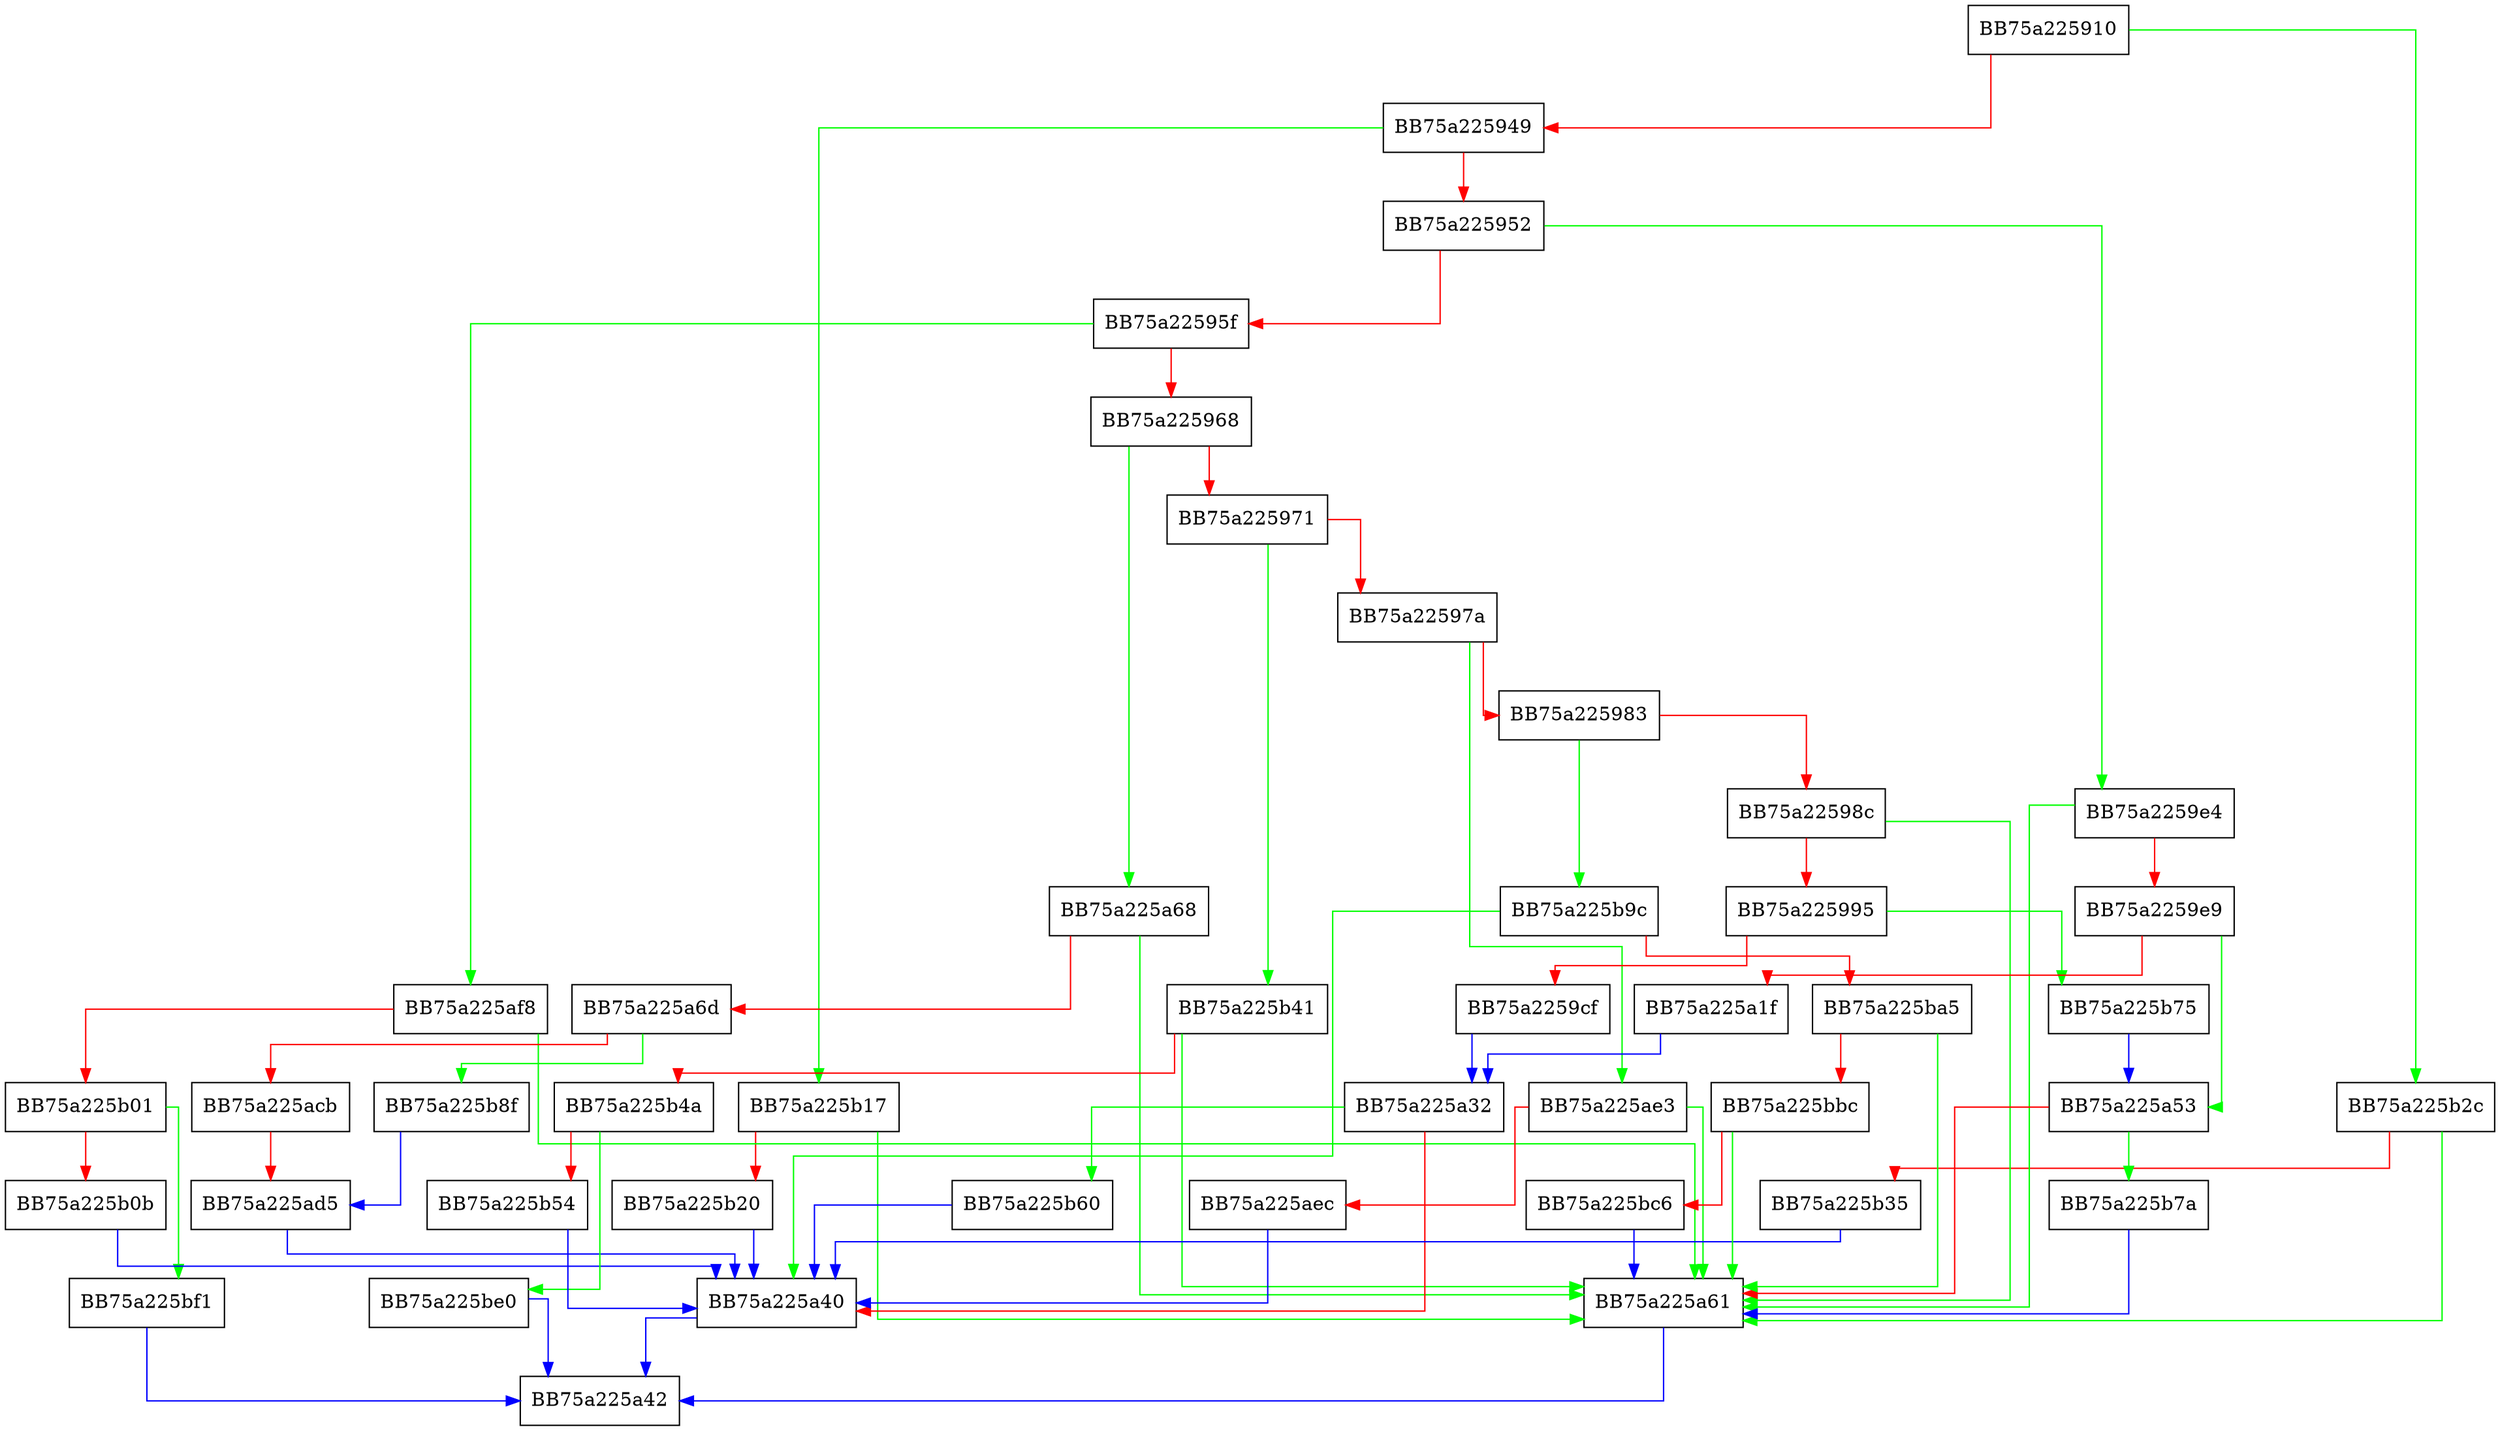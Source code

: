 digraph StartComposite {
  node [shape="box"];
  graph [splines=ortho];
  BB75a225910 -> BB75a225b2c [color="green"];
  BB75a225910 -> BB75a225949 [color="red"];
  BB75a225949 -> BB75a225b17 [color="green"];
  BB75a225949 -> BB75a225952 [color="red"];
  BB75a225952 -> BB75a2259e4 [color="green"];
  BB75a225952 -> BB75a22595f [color="red"];
  BB75a22595f -> BB75a225af8 [color="green"];
  BB75a22595f -> BB75a225968 [color="red"];
  BB75a225968 -> BB75a225a68 [color="green"];
  BB75a225968 -> BB75a225971 [color="red"];
  BB75a225971 -> BB75a225b41 [color="green"];
  BB75a225971 -> BB75a22597a [color="red"];
  BB75a22597a -> BB75a225ae3 [color="green"];
  BB75a22597a -> BB75a225983 [color="red"];
  BB75a225983 -> BB75a225b9c [color="green"];
  BB75a225983 -> BB75a22598c [color="red"];
  BB75a22598c -> BB75a225a61 [color="green"];
  BB75a22598c -> BB75a225995 [color="red"];
  BB75a225995 -> BB75a225b75 [color="green"];
  BB75a225995 -> BB75a2259cf [color="red"];
  BB75a2259cf -> BB75a225a32 [color="blue"];
  BB75a2259e4 -> BB75a225a61 [color="green"];
  BB75a2259e4 -> BB75a2259e9 [color="red"];
  BB75a2259e9 -> BB75a225a53 [color="green"];
  BB75a2259e9 -> BB75a225a1f [color="red"];
  BB75a225a1f -> BB75a225a32 [color="blue"];
  BB75a225a32 -> BB75a225b60 [color="green"];
  BB75a225a32 -> BB75a225a40 [color="red"];
  BB75a225a40 -> BB75a225a42 [color="blue"];
  BB75a225a53 -> BB75a225b7a [color="green"];
  BB75a225a53 -> BB75a225a61 [color="red"];
  BB75a225a61 -> BB75a225a42 [color="blue"];
  BB75a225a68 -> BB75a225a61 [color="green"];
  BB75a225a68 -> BB75a225a6d [color="red"];
  BB75a225a6d -> BB75a225b8f [color="green"];
  BB75a225a6d -> BB75a225acb [color="red"];
  BB75a225acb -> BB75a225ad5 [color="red"];
  BB75a225ad5 -> BB75a225a40 [color="blue"];
  BB75a225ae3 -> BB75a225a61 [color="green"];
  BB75a225ae3 -> BB75a225aec [color="red"];
  BB75a225aec -> BB75a225a40 [color="blue"];
  BB75a225af8 -> BB75a225a61 [color="green"];
  BB75a225af8 -> BB75a225b01 [color="red"];
  BB75a225b01 -> BB75a225bf1 [color="green"];
  BB75a225b01 -> BB75a225b0b [color="red"];
  BB75a225b0b -> BB75a225a40 [color="blue"];
  BB75a225b17 -> BB75a225a61 [color="green"];
  BB75a225b17 -> BB75a225b20 [color="red"];
  BB75a225b20 -> BB75a225a40 [color="blue"];
  BB75a225b2c -> BB75a225a61 [color="green"];
  BB75a225b2c -> BB75a225b35 [color="red"];
  BB75a225b35 -> BB75a225a40 [color="blue"];
  BB75a225b41 -> BB75a225a61 [color="green"];
  BB75a225b41 -> BB75a225b4a [color="red"];
  BB75a225b4a -> BB75a225be0 [color="green"];
  BB75a225b4a -> BB75a225b54 [color="red"];
  BB75a225b54 -> BB75a225a40 [color="blue"];
  BB75a225b60 -> BB75a225a40 [color="blue"];
  BB75a225b75 -> BB75a225a53 [color="blue"];
  BB75a225b7a -> BB75a225a61 [color="blue"];
  BB75a225b8f -> BB75a225ad5 [color="blue"];
  BB75a225b9c -> BB75a225a40 [color="green"];
  BB75a225b9c -> BB75a225ba5 [color="red"];
  BB75a225ba5 -> BB75a225a61 [color="green"];
  BB75a225ba5 -> BB75a225bbc [color="red"];
  BB75a225bbc -> BB75a225a61 [color="green"];
  BB75a225bbc -> BB75a225bc6 [color="red"];
  BB75a225bc6 -> BB75a225a61 [color="blue"];
  BB75a225be0 -> BB75a225a42 [color="blue"];
  BB75a225bf1 -> BB75a225a42 [color="blue"];
}